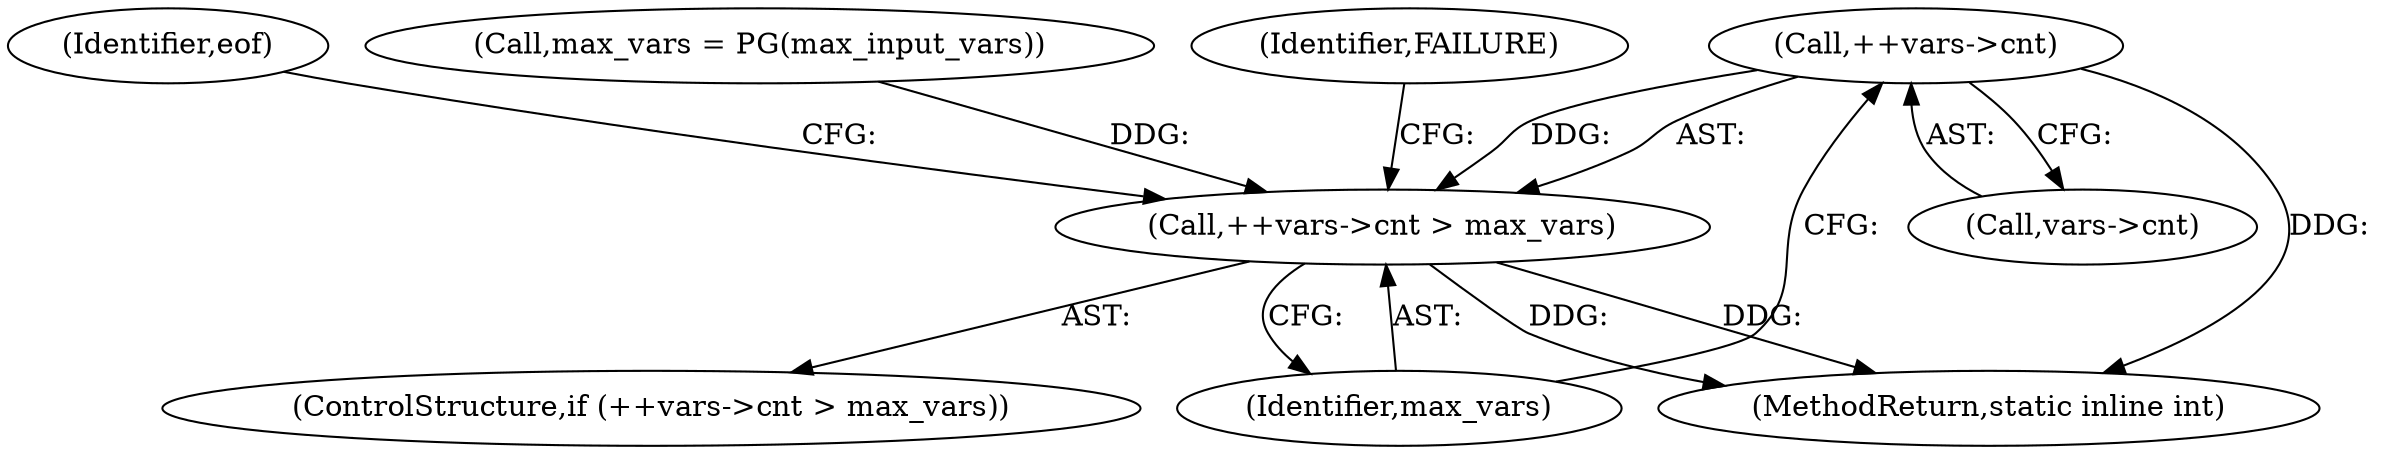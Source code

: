 digraph "0_php-src_0f8cf3b8497dc45c010c44ed9e96518e11e19fc3_0@pointer" {
"1000137" [label="(Call,++vars->cnt)"];
"1000136" [label="(Call,++vars->cnt > max_vars)"];
"1000135" [label="(ControlStructure,if (++vars->cnt > max_vars))"];
"1000183" [label="(MethodReturn,static inline int)"];
"1000138" [label="(Call,vars->cnt)"];
"1000148" [label="(Identifier,eof)"];
"1000136" [label="(Call,++vars->cnt > max_vars)"];
"1000106" [label="(Call,max_vars = PG(max_input_vars))"];
"1000144" [label="(Identifier,FAILURE)"];
"1000137" [label="(Call,++vars->cnt)"];
"1000141" [label="(Identifier,max_vars)"];
"1000137" -> "1000136"  [label="AST: "];
"1000137" -> "1000138"  [label="CFG: "];
"1000138" -> "1000137"  [label="AST: "];
"1000141" -> "1000137"  [label="CFG: "];
"1000137" -> "1000183"  [label="DDG: "];
"1000137" -> "1000136"  [label="DDG: "];
"1000136" -> "1000135"  [label="AST: "];
"1000136" -> "1000141"  [label="CFG: "];
"1000141" -> "1000136"  [label="AST: "];
"1000144" -> "1000136"  [label="CFG: "];
"1000148" -> "1000136"  [label="CFG: "];
"1000136" -> "1000183"  [label="DDG: "];
"1000136" -> "1000183"  [label="DDG: "];
"1000106" -> "1000136"  [label="DDG: "];
}
